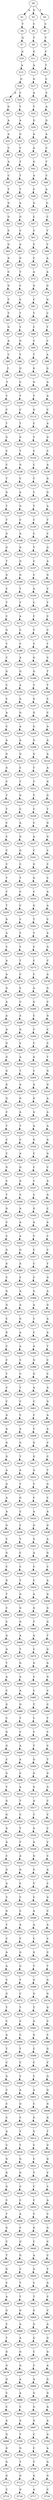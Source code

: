 strict digraph  {
	S0 -> S1 [ label = A ];
	S0 -> S2 [ label = G ];
	S0 -> S3 [ label = T ];
	S1 -> S4 [ label = T ];
	S2 -> S5 [ label = C ];
	S3 -> S6 [ label = C ];
	S4 -> S7 [ label = G ];
	S5 -> S8 [ label = T ];
	S6 -> S9 [ label = T ];
	S7 -> S10 [ label = A ];
	S8 -> S11 [ label = G ];
	S9 -> S12 [ label = C ];
	S10 -> S13 [ label = A ];
	S11 -> S14 [ label = A ];
	S12 -> S15 [ label = T ];
	S13 -> S16 [ label = G ];
	S14 -> S17 [ label = G ];
	S15 -> S18 [ label = C ];
	S16 -> S19 [ label = A ];
	S16 -> S20 [ label = C ];
	S17 -> S21 [ label = A ];
	S18 -> S22 [ label = C ];
	S19 -> S23 [ label = G ];
	S20 -> S24 [ label = T ];
	S21 -> S25 [ label = T ];
	S22 -> S26 [ label = A ];
	S23 -> S27 [ label = A ];
	S24 -> S28 [ label = A ];
	S25 -> S29 [ label = G ];
	S26 -> S30 [ label = G ];
	S27 -> S31 [ label = A ];
	S28 -> S32 [ label = G ];
	S29 -> S33 [ label = A ];
	S30 -> S34 [ label = A ];
	S31 -> S35 [ label = C ];
	S32 -> S36 [ label = C ];
	S33 -> S37 [ label = A ];
	S34 -> S38 [ label = C ];
	S35 -> S39 [ label = A ];
	S36 -> S40 [ label = T ];
	S37 -> S41 [ label = G ];
	S38 -> S42 [ label = T ];
	S39 -> S43 [ label = C ];
	S40 -> S44 [ label = T ];
	S41 -> S45 [ label = A ];
	S42 -> S46 [ label = C ];
	S43 -> S47 [ label = T ];
	S44 -> S48 [ label = T ];
	S45 -> S49 [ label = C ];
	S46 -> S50 [ label = A ];
	S47 -> S51 [ label = G ];
	S48 -> S52 [ label = A ];
	S49 -> S53 [ label = G ];
	S50 -> S54 [ label = G ];
	S51 -> S55 [ label = G ];
	S52 -> S56 [ label = G ];
	S53 -> S57 [ label = C ];
	S54 -> S58 [ label = C ];
	S55 -> S59 [ label = C ];
	S56 -> S60 [ label = C ];
	S57 -> S61 [ label = C ];
	S58 -> S62 [ label = T ];
	S59 -> S63 [ label = G ];
	S60 -> S64 [ label = A ];
	S61 -> S65 [ label = C ];
	S62 -> S66 [ label = C ];
	S63 -> S67 [ label = A ];
	S64 -> S68 [ label = G ];
	S65 -> S69 [ label = C ];
	S66 -> S70 [ label = A ];
	S67 -> S71 [ label = C ];
	S68 -> S72 [ label = T ];
	S69 -> S73 [ label = A ];
	S70 -> S74 [ label = A ];
	S71 -> S75 [ label = G ];
	S72 -> S76 [ label = C ];
	S73 -> S77 [ label = G ];
	S74 -> S78 [ label = G ];
	S75 -> S79 [ label = C ];
	S76 -> S80 [ label = C ];
	S77 -> S81 [ label = C ];
	S78 -> S82 [ label = G ];
	S79 -> S83 [ label = T ];
	S80 -> S84 [ label = T ];
	S81 -> S85 [ label = T ];
	S82 -> S86 [ label = C ];
	S83 -> S87 [ label = G ];
	S84 -> S88 [ label = T ];
	S85 -> S89 [ label = C ];
	S86 -> S90 [ label = T ];
	S87 -> S91 [ label = A ];
	S88 -> S92 [ label = G ];
	S89 -> S93 [ label = C ];
	S90 -> S94 [ label = C ];
	S91 -> S95 [ label = C ];
	S92 -> S96 [ label = T ];
	S93 -> S97 [ label = T ];
	S94 -> S98 [ label = A ];
	S95 -> S99 [ label = C ];
	S96 -> S100 [ label = G ];
	S97 -> S101 [ label = G ];
	S98 -> S102 [ label = G ];
	S99 -> S103 [ label = T ];
	S100 -> S104 [ label = C ];
	S101 -> S105 [ label = G ];
	S102 -> S106 [ label = A ];
	S103 -> S107 [ label = T ];
	S104 -> S108 [ label = T ];
	S105 -> S109 [ label = T ];
	S106 -> S110 [ label = A ];
	S107 -> S111 [ label = C ];
	S108 -> S112 [ label = C ];
	S109 -> S113 [ label = G ];
	S110 -> S114 [ label = C ];
	S111 -> S115 [ label = T ];
	S112 -> S116 [ label = T ];
	S113 -> S117 [ label = C ];
	S114 -> S118 [ label = A ];
	S115 -> S119 [ label = G ];
	S116 -> S120 [ label = G ];
	S117 -> S121 [ label = T ];
	S118 -> S122 [ label = G ];
	S119 -> S123 [ label = C ];
	S120 -> S124 [ label = T ];
	S121 -> S125 [ label = C ];
	S122 -> S126 [ label = C ];
	S123 -> S127 [ label = C ];
	S124 -> S128 [ label = G ];
	S125 -> S129 [ label = C ];
	S126 -> S130 [ label = A ];
	S127 -> S131 [ label = T ];
	S128 -> S132 [ label = C ];
	S129 -> S133 [ label = T ];
	S130 -> S134 [ label = G ];
	S131 -> S135 [ label = G ];
	S132 -> S136 [ label = A ];
	S133 -> S137 [ label = C ];
	S134 -> S138 [ label = G ];
	S135 -> S139 [ label = T ];
	S136 -> S140 [ label = G ];
	S137 -> S141 [ label = T ];
	S138 -> S142 [ label = A ];
	S139 -> S143 [ label = T ];
	S140 -> S144 [ label = C ];
	S141 -> S145 [ label = C ];
	S142 -> S146 [ label = T ];
	S143 -> S147 [ label = G ];
	S144 -> S148 [ label = A ];
	S145 -> S149 [ label = C ];
	S146 -> S150 [ label = C ];
	S147 -> S151 [ label = G ];
	S148 -> S152 [ label = G ];
	S149 -> S153 [ label = T ];
	S150 -> S154 [ label = G ];
	S151 -> S155 [ label = T ];
	S152 -> S156 [ label = G ];
	S153 -> S157 [ label = C ];
	S154 -> S158 [ label = A ];
	S155 -> S159 [ label = G ];
	S156 -> S160 [ label = G ];
	S157 -> S161 [ label = C ];
	S158 -> S162 [ label = G ];
	S159 -> S163 [ label = C ];
	S160 -> S164 [ label = T ];
	S161 -> S165 [ label = A ];
	S162 -> S166 [ label = C ];
	S163 -> S167 [ label = T ];
	S164 -> S168 [ label = T ];
	S165 -> S169 [ label = C ];
	S166 -> S170 [ label = T ];
	S167 -> S171 [ label = C ];
	S168 -> S172 [ label = A ];
	S169 -> S173 [ label = C ];
	S170 -> S174 [ label = C ];
	S171 -> S175 [ label = G ];
	S172 -> S176 [ label = C ];
	S173 -> S177 [ label = T ];
	S174 -> S178 [ label = C ];
	S175 -> S179 [ label = T ];
	S176 -> S180 [ label = C ];
	S177 -> S181 [ label = T ];
	S178 -> S182 [ label = T ];
	S179 -> S183 [ label = C ];
	S180 -> S184 [ label = A ];
	S181 -> S185 [ label = G ];
	S182 -> S186 [ label = C ];
	S183 -> S187 [ label = G ];
	S184 -> S188 [ label = G ];
	S185 -> S189 [ label = G ];
	S186 -> S190 [ label = T ];
	S187 -> S191 [ label = C ];
	S188 -> S192 [ label = A ];
	S189 -> S193 [ label = T ];
	S190 -> S194 [ label = T ];
	S191 -> S195 [ label = C ];
	S192 -> S196 [ label = A ];
	S193 -> S197 [ label = G ];
	S194 -> S198 [ label = C ];
	S195 -> S199 [ label = A ];
	S196 -> S200 [ label = G ];
	S197 -> S201 [ label = G ];
	S198 -> S202 [ label = C ];
	S199 -> S203 [ label = C ];
	S200 -> S204 [ label = A ];
	S201 -> S205 [ label = G ];
	S202 -> S206 [ label = A ];
	S203 -> S207 [ label = A ];
	S204 -> S208 [ label = A ];
	S205 -> S209 [ label = G ];
	S206 -> S210 [ label = A ];
	S207 -> S211 [ label = G ];
	S208 -> S212 [ label = G ];
	S209 -> S213 [ label = G ];
	S210 -> S214 [ label = A ];
	S211 -> S215 [ label = G ];
	S212 -> S216 [ label = C ];
	S213 -> S217 [ label = T ];
	S214 -> S218 [ label = A ];
	S215 -> S219 [ label = C ];
	S216 -> S220 [ label = T ];
	S217 -> S221 [ label = C ];
	S218 -> S222 [ label = G ];
	S219 -> S223 [ label = T ];
	S220 -> S224 [ label = G ];
	S221 -> S225 [ label = T ];
	S222 -> S226 [ label = G ];
	S223 -> S227 [ label = T ];
	S224 -> S228 [ label = C ];
	S225 -> S229 [ label = C ];
	S226 -> S230 [ label = T ];
	S227 -> S231 [ label = C ];
	S228 -> S232 [ label = A ];
	S229 -> S233 [ label = C ];
	S230 -> S234 [ label = G ];
	S231 -> S235 [ label = C ];
	S232 -> S236 [ label = G ];
	S233 -> S237 [ label = A ];
	S234 -> S238 [ label = G ];
	S235 -> S239 [ label = C ];
	S236 -> S240 [ label = G ];
	S237 -> S241 [ label = C ];
	S238 -> S242 [ label = C ];
	S239 -> S243 [ label = C ];
	S240 -> S244 [ label = C ];
	S241 -> S245 [ label = G ];
	S242 -> S246 [ label = C ];
	S243 -> S247 [ label = T ];
	S244 -> S248 [ label = T ];
	S245 -> S249 [ label = G ];
	S246 -> S250 [ label = C ];
	S247 -> S251 [ label = T ];
	S248 -> S252 [ label = C ];
	S249 -> S253 [ label = C ];
	S250 -> S254 [ label = A ];
	S251 -> S255 [ label = T ];
	S252 -> S256 [ label = C ];
	S253 -> S257 [ label = G ];
	S254 -> S258 [ label = A ];
	S255 -> S259 [ label = G ];
	S256 -> S260 [ label = C ];
	S257 -> S261 [ label = T ];
	S258 -> S262 [ label = C ];
	S259 -> S263 [ label = A ];
	S260 -> S264 [ label = C ];
	S261 -> S265 [ label = T ];
	S262 -> S266 [ label = A ];
	S263 -> S267 [ label = C ];
	S264 -> S268 [ label = C ];
	S265 -> S269 [ label = C ];
	S266 -> S270 [ label = G ];
	S267 -> S271 [ label = A ];
	S268 -> S272 [ label = T ];
	S269 -> S273 [ label = C ];
	S270 -> S274 [ label = C ];
	S271 -> S275 [ label = A ];
	S272 -> S276 [ label = C ];
	S273 -> S277 [ label = C ];
	S274 -> S278 [ label = A ];
	S275 -> S279 [ label = G ];
	S276 -> S280 [ label = C ];
	S277 -> S281 [ label = A ];
	S278 -> S282 [ label = G ];
	S279 -> S283 [ label = A ];
	S280 -> S284 [ label = C ];
	S281 -> S285 [ label = G ];
	S282 -> S286 [ label = C ];
	S283 -> S287 [ label = A ];
	S284 -> S288 [ label = A ];
	S285 -> S289 [ label = C ];
	S286 -> S290 [ label = G ];
	S287 -> S291 [ label = A ];
	S288 -> S292 [ label = G ];
	S289 -> S293 [ label = C ];
	S290 -> S294 [ label = C ];
	S291 -> S295 [ label = G ];
	S292 -> S296 [ label = C ];
	S293 -> S297 [ label = C ];
	S294 -> S298 [ label = C ];
	S295 -> S299 [ label = G ];
	S296 -> S300 [ label = A ];
	S297 -> S301 [ label = A ];
	S298 -> S302 [ label = T ];
	S299 -> S303 [ label = G ];
	S300 -> S304 [ label = T ];
	S301 -> S305 [ label = C ];
	S302 -> S306 [ label = G ];
	S303 -> S307 [ label = G ];
	S304 -> S308 [ label = A ];
	S305 -> S309 [ label = A ];
	S306 -> S310 [ label = G ];
	S307 -> S311 [ label = G ];
	S308 -> S312 [ label = G ];
	S309 -> S313 [ label = G ];
	S310 -> S314 [ label = A ];
	S311 -> S315 [ label = C ];
	S312 -> S316 [ label = A ];
	S313 -> S317 [ label = G ];
	S314 -> S318 [ label = A ];
	S315 -> S319 [ label = T ];
	S316 -> S320 [ label = T ];
	S317 -> S321 [ label = A ];
	S318 -> S322 [ label = A ];
	S319 -> S323 [ label = C ];
	S320 -> S324 [ label = C ];
	S321 -> S325 [ label = G ];
	S322 -> S326 [ label = A ];
	S323 -> S327 [ label = C ];
	S324 -> S328 [ label = A ];
	S325 -> S329 [ label = C ];
	S326 -> S330 [ label = G ];
	S327 -> S331 [ label = G ];
	S328 -> S332 [ label = G ];
	S329 -> S333 [ label = C ];
	S330 -> S334 [ label = C ];
	S331 -> S335 [ label = C ];
	S332 -> S336 [ label = G ];
	S333 -> S337 [ label = C ];
	S334 -> S338 [ label = A ];
	S335 -> S339 [ label = T ];
	S336 -> S340 [ label = C ];
	S337 -> S341 [ label = C ];
	S338 -> S342 [ label = G ];
	S339 -> S343 [ label = G ];
	S340 -> S344 [ label = A ];
	S341 -> S345 [ label = G ];
	S342 -> S346 [ label = C ];
	S343 -> S347 [ label = C ];
	S344 -> S348 [ label = A ];
	S345 -> S349 [ label = A ];
	S346 -> S350 [ label = A ];
	S347 -> S351 [ label = C ];
	S348 -> S352 [ label = A ];
	S349 -> S353 [ label = C ];
	S350 -> S354 [ label = C ];
	S351 -> S355 [ label = G ];
	S352 -> S356 [ label = G ];
	S353 -> S357 [ label = C ];
	S354 -> S358 [ label = C ];
	S355 -> S359 [ label = G ];
	S356 -> S360 [ label = A ];
	S357 -> S361 [ label = C ];
	S358 -> S362 [ label = T ];
	S359 -> S363 [ label = C ];
	S360 -> S364 [ label = C ];
	S361 -> S365 [ label = C ];
	S362 -> S366 [ label = G ];
	S363 -> S367 [ label = G ];
	S364 -> S368 [ label = A ];
	S365 -> S369 [ label = G ];
	S366 -> S370 [ label = A ];
	S367 -> S371 [ label = G ];
	S368 -> S372 [ label = A ];
	S369 -> S373 [ label = A ];
	S370 -> S374 [ label = G ];
	S371 -> S375 [ label = C ];
	S372 -> S376 [ label = G ];
	S373 -> S377 [ label = C ];
	S374 -> S378 [ label = A ];
	S375 -> S379 [ label = G ];
	S376 -> S380 [ label = A ];
	S377 -> S381 [ label = C ];
	S378 -> S382 [ label = A ];
	S379 -> S383 [ label = C ];
	S380 -> S384 [ label = A ];
	S381 -> S385 [ label = A ];
	S382 -> S386 [ label = T ];
	S383 -> S387 [ label = C ];
	S384 -> S388 [ label = C ];
	S385 -> S389 [ label = G ];
	S386 -> S390 [ label = C ];
	S387 -> S391 [ label = T ];
	S388 -> S392 [ label = C ];
	S389 -> S393 [ label = G ];
	S390 -> S394 [ label = C ];
	S391 -> S395 [ label = C ];
	S392 -> S396 [ label = T ];
	S393 -> S397 [ label = A ];
	S394 -> S398 [ label = A ];
	S395 -> S399 [ label = C ];
	S396 -> S400 [ label = C ];
	S397 -> S401 [ label = C ];
	S398 -> S402 [ label = G ];
	S399 -> S403 [ label = A ];
	S400 -> S404 [ label = C ];
	S401 -> S405 [ label = C ];
	S402 -> S406 [ label = A ];
	S403 -> S407 [ label = A ];
	S404 -> S408 [ label = A ];
	S405 -> S409 [ label = C ];
	S406 -> S410 [ label = A ];
	S407 -> S411 [ label = G ];
	S408 -> S412 [ label = G ];
	S409 -> S413 [ label = G ];
	S410 -> S414 [ label = C ];
	S411 -> S415 [ label = G ];
	S412 -> S416 [ label = T ];
	S413 -> S417 [ label = G ];
	S414 -> S418 [ label = C ];
	S415 -> S419 [ label = A ];
	S416 -> S420 [ label = A ];
	S417 -> S421 [ label = A ];
	S418 -> S422 [ label = T ];
	S419 -> S423 [ label = G ];
	S420 -> S424 [ label = T ];
	S421 -> S425 [ label = C ];
	S422 -> S426 [ label = G ];
	S423 -> S427 [ label = A ];
	S424 -> S428 [ label = G ];
	S425 -> S429 [ label = C ];
	S426 -> S430 [ label = C ];
	S427 -> S431 [ label = A ];
	S428 -> S432 [ label = C ];
	S429 -> S433 [ label = A ];
	S430 -> S434 [ label = A ];
	S431 -> S435 [ label = G ];
	S432 -> S436 [ label = C ];
	S433 -> S437 [ label = G ];
	S434 -> S438 [ label = G ];
	S435 -> S439 [ label = C ];
	S436 -> S440 [ label = T ];
	S437 -> S441 [ label = G ];
	S438 -> S442 [ label = A ];
	S439 -> S443 [ label = G ];
	S440 -> S444 [ label = C ];
	S441 -> S445 [ label = A ];
	S442 -> S446 [ label = G ];
	S443 -> S447 [ label = C ];
	S444 -> S448 [ label = C ];
	S445 -> S449 [ label = C ];
	S446 -> S450 [ label = C ];
	S447 -> S451 [ label = G ];
	S448 -> S452 [ label = T ];
	S449 -> S453 [ label = C ];
	S450 -> S454 [ label = A ];
	S451 -> S455 [ label = T ];
	S452 -> S456 [ label = G ];
	S453 -> S457 [ label = A ];
	S454 -> S458 [ label = G ];
	S455 -> S459 [ label = C ];
	S456 -> S460 [ label = G ];
	S457 -> S461 [ label = G ];
	S458 -> S462 [ label = G ];
	S459 -> S463 [ label = C ];
	S460 -> S464 [ label = G ];
	S461 -> S465 [ label = T ];
	S462 -> S466 [ label = G ];
	S463 -> S467 [ label = A ];
	S464 -> S468 [ label = A ];
	S465 -> S469 [ label = A ];
	S466 -> S470 [ label = T ];
	S467 -> S471 [ label = G ];
	S468 -> S472 [ label = T ];
	S469 -> S473 [ label = C ];
	S470 -> S474 [ label = G ];
	S471 -> S475 [ label = T ];
	S472 -> S476 [ label = G ];
	S473 -> S477 [ label = G ];
	S474 -> S478 [ label = G ];
	S475 -> S479 [ label = A ];
	S476 -> S480 [ label = A ];
	S477 -> S481 [ label = C ];
	S478 -> S482 [ label = G ];
	S479 -> S483 [ label = C ];
	S480 -> S484 [ label = A ];
	S481 -> S485 [ label = C ];
	S482 -> S486 [ label = C ];
	S483 -> S487 [ label = G ];
	S484 -> S488 [ label = G ];
	S485 -> S489 [ label = T ];
	S486 -> S490 [ label = C ];
	S487 -> S491 [ label = C ];
	S488 -> S492 [ label = T ];
	S489 -> S493 [ label = C ];
	S490 -> S494 [ label = T ];
	S491 -> S495 [ label = G ];
	S492 -> S496 [ label = C ];
	S493 -> S497 [ label = C ];
	S494 -> S498 [ label = C ];
	S495 -> S499 [ label = G ];
	S496 -> S500 [ label = A ];
	S497 -> S501 [ label = T ];
	S498 -> S502 [ label = C ];
	S499 -> S503 [ label = C ];
	S500 -> S504 [ label = A ];
	S501 -> S505 [ label = G ];
	S502 -> S506 [ label = T ];
	S503 -> S507 [ label = G ];
	S504 -> S508 [ label = C ];
	S505 -> S509 [ label = G ];
	S506 -> S510 [ label = G ];
	S507 -> S511 [ label = T ];
	S508 -> S512 [ label = A ];
	S509 -> S513 [ label = G ];
	S510 -> S514 [ label = G ];
	S511 -> S515 [ label = G ];
	S512 -> S516 [ label = T ];
	S513 -> S517 [ label = A ];
	S514 -> S518 [ label = C ];
	S515 -> S519 [ label = G ];
	S516 -> S520 [ label = C ];
	S517 -> S521 [ label = T ];
	S518 -> S522 [ label = C ];
	S519 -> S523 [ label = G ];
	S520 -> S524 [ label = T ];
	S521 -> S525 [ label = G ];
	S522 -> S526 [ label = C ];
	S523 -> S527 [ label = A ];
	S524 -> S528 [ label = T ];
	S525 -> S529 [ label = A ];
	S526 -> S530 [ label = C ];
	S527 -> S531 [ label = C ];
	S528 -> S532 [ label = A ];
	S529 -> S533 [ label = G ];
	S530 -> S534 [ label = C ];
	S531 -> S535 [ label = G ];
	S532 -> S536 [ label = G ];
	S533 -> S537 [ label = G ];
	S534 -> S538 [ label = A ];
	S535 -> S539 [ label = A ];
	S536 -> S540 [ label = C ];
	S537 -> S541 [ label = T ];
	S538 -> S542 [ label = C ];
	S539 -> S543 [ label = C ];
	S540 -> S544 [ label = C ];
	S541 -> S545 [ label = C ];
	S542 -> S546 [ label = G ];
	S543 -> S547 [ label = G ];
	S544 -> S548 [ label = C ];
	S545 -> S549 [ label = A ];
	S546 -> S550 [ label = C ];
	S547 -> S551 [ label = T ];
	S548 -> S552 [ label = A ];
	S549 -> S553 [ label = A ];
	S550 -> S554 [ label = A ];
	S551 -> S555 [ label = C ];
	S552 -> S556 [ label = C ];
	S553 -> S557 [ label = C ];
	S554 -> S558 [ label = C ];
	S555 -> S559 [ label = A ];
	S556 -> S560 [ label = G ];
	S557 -> S561 [ label = G ];
	S558 -> S562 [ label = C ];
	S559 -> S563 [ label = A ];
	S560 -> S564 [ label = G ];
	S561 -> S565 [ label = T ];
	S562 -> S566 [ label = T ];
	S563 -> S567 [ label = C ];
	S564 -> S568 [ label = T ];
	S565 -> S569 [ label = G ];
	S566 -> S570 [ label = G ];
	S567 -> S571 [ label = G ];
	S568 -> S572 [ label = C ];
	S569 -> S573 [ label = G ];
	S570 -> S574 [ label = G ];
	S571 -> S575 [ label = T ];
	S572 -> S576 [ label = T ];
	S573 -> S577 [ label = T ];
	S574 -> S578 [ label = G ];
	S575 -> S579 [ label = C ];
	S576 -> S580 [ label = C ];
	S577 -> S581 [ label = G ];
	S578 -> S582 [ label = C ];
	S579 -> S583 [ label = A ];
	S580 -> S584 [ label = C ];
	S581 -> S585 [ label = G ];
	S582 -> S586 [ label = C ];
	S583 -> S587 [ label = T ];
	S584 -> S588 [ label = T ];
	S585 -> S589 [ label = C ];
	S586 -> S590 [ label = G ];
	S587 -> S591 [ label = C ];
	S588 -> S592 [ label = C ];
	S589 -> S593 [ label = C ];
	S590 -> S594 [ label = C ];
	S591 -> S595 [ label = G ];
	S592 -> S596 [ label = C ];
	S593 -> S597 [ label = C ];
	S594 -> S598 [ label = G ];
	S595 -> S599 [ label = C ];
	S596 -> S600 [ label = A ];
	S597 -> S601 [ label = A ];
	S598 -> S602 [ label = G ];
	S599 -> S603 [ label = C ];
	S600 -> S604 [ label = G ];
	S601 -> S605 [ label = C ];
	S602 -> S606 [ label = G ];
	S603 -> S607 [ label = C ];
	S604 -> S608 [ label = C ];
	S605 -> S609 [ label = G ];
	S606 -> S610 [ label = G ];
	S607 -> S611 [ label = A ];
	S608 -> S612 [ label = T ];
	S609 -> S613 [ label = G ];
	S610 -> S614 [ label = T ];
	S611 -> S615 [ label = C ];
	S612 -> S616 [ label = T ];
	S613 -> S617 [ label = C ];
	S614 -> S618 [ label = G ];
	S615 -> S619 [ label = G ];
	S616 -> S620 [ label = G ];
	S617 -> S621 [ label = C ];
	S618 -> S622 [ label = G ];
	S619 -> S623 [ label = G ];
	S620 -> S624 [ label = G ];
	S621 -> S625 [ label = T ];
	S622 -> S626 [ label = C ];
	S623 -> S627 [ label = G ];
	S624 -> S628 [ label = C ];
	S625 -> S629 [ label = C ];
	S626 -> S630 [ label = C ];
	S627 -> S631 [ label = C ];
	S628 -> S632 [ label = C ];
	S629 -> S633 [ label = C ];
	S630 -> S634 [ label = A ];
	S631 -> S635 [ label = T ];
	S632 -> S636 [ label = A ];
	S633 -> S637 [ label = T ];
	S634 -> S638 [ label = C ];
	S635 -> S639 [ label = G ];
	S636 -> S640 [ label = C ];
	S637 -> S641 [ label = G ];
	S638 -> S642 [ label = G ];
	S639 -> S643 [ label = C ];
	S640 -> S644 [ label = G ];
	S641 -> S645 [ label = C ];
	S642 -> S646 [ label = C ];
	S643 -> S647 [ label = T ];
	S644 -> S648 [ label = G ];
	S645 -> S649 [ label = A ];
	S646 -> S650 [ label = C ];
	S647 -> S651 [ label = G ];
	S648 -> S652 [ label = C ];
	S649 -> S653 [ label = G ];
	S650 -> S654 [ label = T ];
	S651 -> S655 [ label = C ];
	S652 -> S656 [ label = T ];
	S653 -> S657 [ label = C ];
	S654 -> S658 [ label = G ];
	S655 -> S659 [ label = A ];
	S656 -> S660 [ label = T ];
	S657 -> S661 [ label = T ];
	S658 -> S662 [ label = C ];
	S659 -> S663 [ label = G ];
	S660 -> S664 [ label = G ];
	S661 -> S665 [ label = G ];
	S662 -> S666 [ label = C ];
	S663 -> S667 [ label = C ];
	S664 -> S668 [ label = A ];
	S665 -> S669 [ label = G ];
	S666 -> S670 [ label = A ];
	S667 -> S671 [ label = T ];
	S668 -> S672 [ label = A ];
	S669 -> S673 [ label = G ];
	S670 -> S674 [ label = G ];
	S671 -> S675 [ label = G ];
	S672 -> S676 [ label = G ];
	S673 -> S677 [ label = C ];
	S674 -> S678 [ label = G ];
	S675 -> S679 [ label = G ];
	S676 -> S680 [ label = G ];
	S677 -> S681 [ label = C ];
	S678 -> S682 [ label = A ];
	S679 -> S683 [ label = G ];
	S680 -> S684 [ label = A ];
	S681 -> S685 [ label = A ];
	S682 -> S686 [ label = G ];
	S683 -> S687 [ label = C ];
	S684 -> S688 [ label = A ];
	S685 -> S689 [ label = G ];
	S686 -> S690 [ label = G ];
	S687 -> S691 [ label = C ];
	S688 -> S692 [ label = C ];
	S689 -> S693 [ label = G ];
	S690 -> S694 [ label = A ];
	S691 -> S695 [ label = A ];
	S692 -> S696 [ label = A ];
	S693 -> S697 [ label = G ];
	S694 -> S698 [ label = A ];
	S695 -> S699 [ label = G ];
	S696 -> S700 [ label = T ];
	S697 -> S701 [ label = C ];
	S698 -> S702 [ label = G ];
	S699 -> S703 [ label = G ];
	S700 -> S704 [ label = G ];
	S701 -> S705 [ label = C ];
	S702 -> S706 [ label = A ];
	S703 -> S707 [ label = G ];
	S704 -> S708 [ label = T ];
	S705 -> S709 [ label = T ];
	S706 -> S710 [ label = G ];
	S707 -> S711 [ label = G ];
	S708 -> S712 [ label = G ];
	S709 -> S713 [ label = G ];
	S710 -> S714 [ label = G ];
	S711 -> S715 [ label = C ];
	S712 -> S716 [ label = G ];
	S713 -> S717 [ label = A ];
	S714 -> S718 [ label = C ];
}
